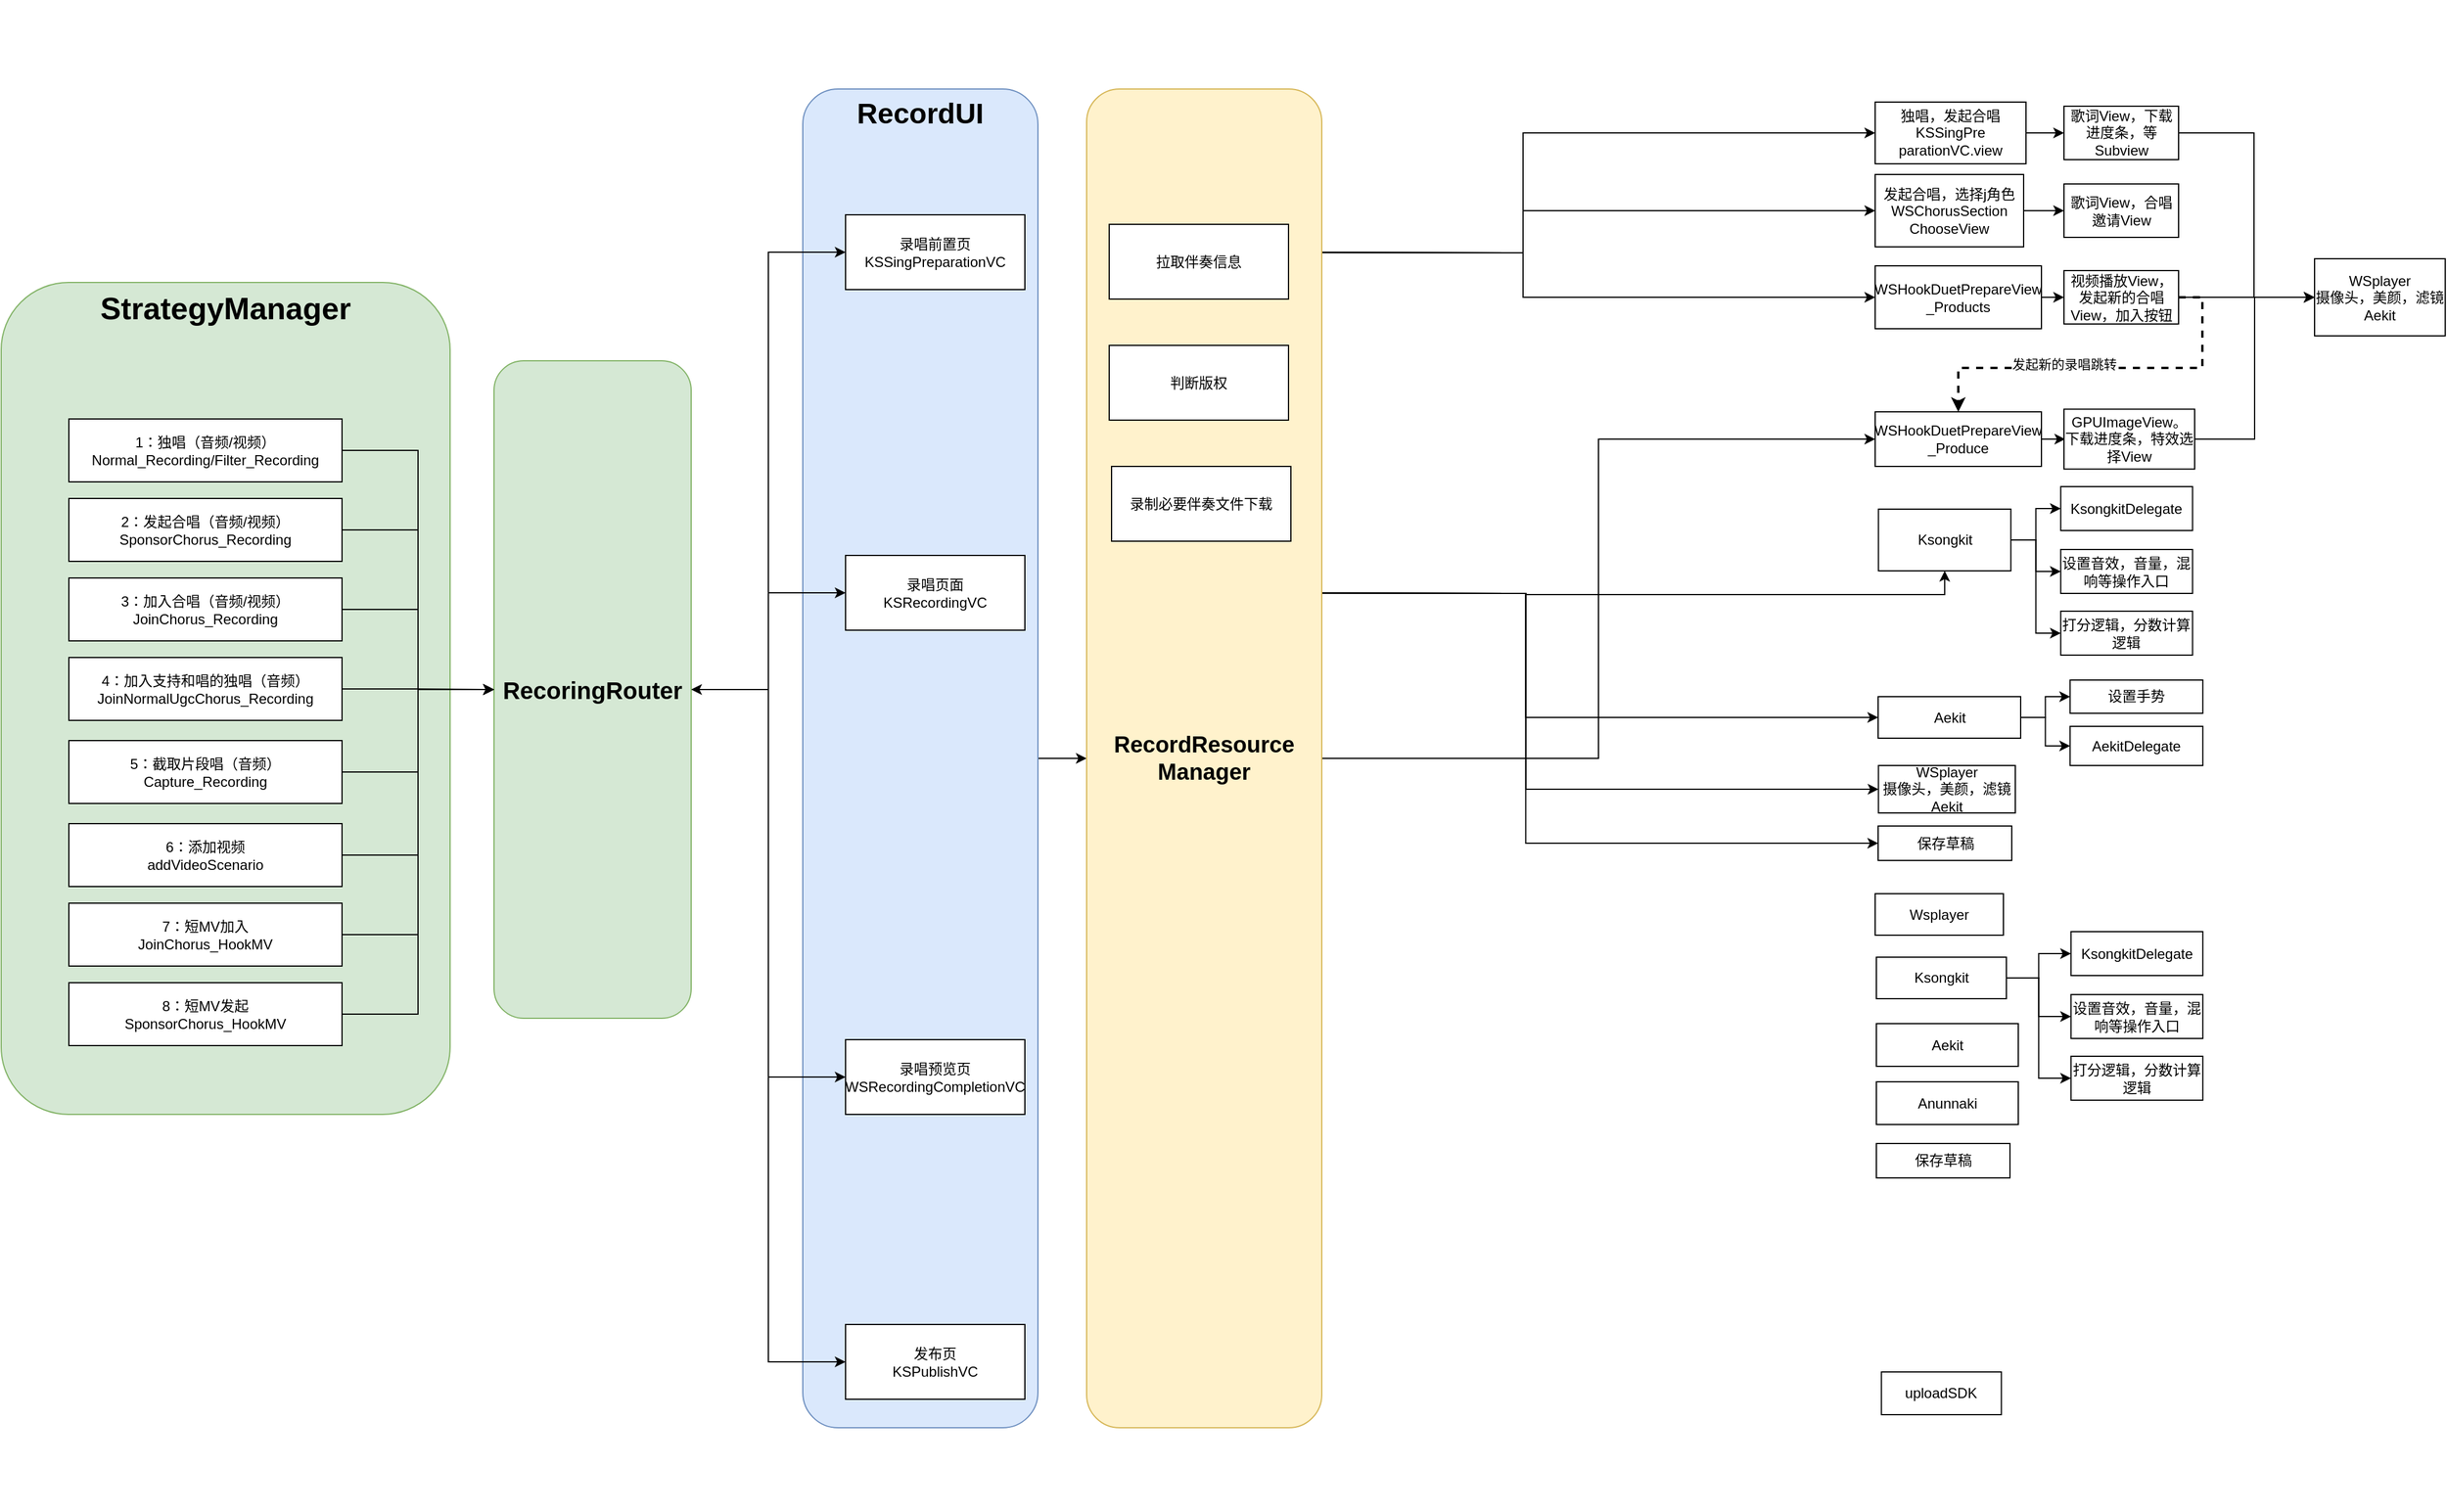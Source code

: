 <mxfile version="14.8.4" type="github">
  <diagram id="AZSGmnTD27FDiJ8ZZ5N1" name="Page-1">
    <mxGraphModel dx="2866" dy="1554" grid="0" gridSize="10" guides="1" tooltips="1" connect="1" arrows="1" fold="1" page="0" pageScale="1" pageWidth="827" pageHeight="1169" math="0" shadow="0">
      <root>
        <mxCell id="0" />
        <mxCell id="1" parent="0" />
        <mxCell id="tynLuWOkbW0R-v78KJ2Y-123" style="edgeStyle=orthogonalEdgeStyle;rounded=0;orthogonalLoop=1;jettySize=auto;html=1;exitX=1;exitY=0.5;exitDx=0;exitDy=0;entryX=0;entryY=0.5;entryDx=0;entryDy=0;fontSize=19;startArrow=none;startFill=0;" edge="1" parent="1" source="tynLuWOkbW0R-v78KJ2Y-118" target="tynLuWOkbW0R-v78KJ2Y-120">
          <mxGeometry relative="1" as="geometry" />
        </mxCell>
        <mxCell id="tynLuWOkbW0R-v78KJ2Y-118" value="RecordUI" style="rounded=1;whiteSpace=wrap;html=1;verticalAlign=top;fillColor=#dae8fc;strokeColor=#6c8ebf;fontStyle=1;fontSize=24;" vertex="1" parent="1">
          <mxGeometry x="-65" y="-136" width="198" height="1128" as="geometry" />
        </mxCell>
        <mxCell id="tynLuWOkbW0R-v78KJ2Y-110" value="&lt;b&gt;&lt;font style=&quot;font-size: 26px&quot;&gt;StrategyManager&lt;/font&gt;&lt;/b&gt;" style="rounded=1;whiteSpace=wrap;html=1;verticalAlign=top;fillColor=#d5e8d4;strokeColor=#82b366;" vertex="1" parent="1">
          <mxGeometry x="-740" y="27" width="378" height="701" as="geometry" />
        </mxCell>
        <mxCell id="tynLuWOkbW0R-v78KJ2Y-112" style="edgeStyle=orthogonalEdgeStyle;rounded=0;orthogonalLoop=1;jettySize=auto;html=1;exitX=1;exitY=0.5;exitDx=0;exitDy=0;entryX=0;entryY=0.5;entryDx=0;entryDy=0;" edge="1" parent="1" source="tynLuWOkbW0R-v78KJ2Y-7" target="tynLuWOkbW0R-v78KJ2Y-11">
          <mxGeometry relative="1" as="geometry" />
        </mxCell>
        <mxCell id="tynLuWOkbW0R-v78KJ2Y-113" style="edgeStyle=orthogonalEdgeStyle;rounded=0;orthogonalLoop=1;jettySize=auto;html=1;exitX=1;exitY=0.5;exitDx=0;exitDy=0;" edge="1" parent="1" source="tynLuWOkbW0R-v78KJ2Y-7" target="tynLuWOkbW0R-v78KJ2Y-15">
          <mxGeometry relative="1" as="geometry" />
        </mxCell>
        <mxCell id="tynLuWOkbW0R-v78KJ2Y-114" style="edgeStyle=orthogonalEdgeStyle;rounded=0;orthogonalLoop=1;jettySize=auto;html=1;exitX=1;exitY=0.5;exitDx=0;exitDy=0;entryX=0;entryY=0.5;entryDx=0;entryDy=0;" edge="1" parent="1" source="tynLuWOkbW0R-v78KJ2Y-7" target="tynLuWOkbW0R-v78KJ2Y-24">
          <mxGeometry relative="1" as="geometry" />
        </mxCell>
        <mxCell id="tynLuWOkbW0R-v78KJ2Y-115" style="edgeStyle=orthogonalEdgeStyle;rounded=0;orthogonalLoop=1;jettySize=auto;html=1;exitX=1;exitY=0.5;exitDx=0;exitDy=0;entryX=0;entryY=0.5;entryDx=0;entryDy=0;startArrow=classic;startFill=1;" edge="1" parent="1" source="tynLuWOkbW0R-v78KJ2Y-7" target="tynLuWOkbW0R-v78KJ2Y-30">
          <mxGeometry relative="1" as="geometry" />
        </mxCell>
        <mxCell id="tynLuWOkbW0R-v78KJ2Y-7" value="&lt;b&gt;&lt;font style=&quot;font-size: 20px&quot;&gt;RecoringRouter&lt;/font&gt;&lt;/b&gt;" style="rounded=1;whiteSpace=wrap;html=1;fillColor=#d5e8d4;strokeColor=#82b366;" vertex="1" parent="1">
          <mxGeometry x="-325" y="93" width="166" height="554" as="geometry" />
        </mxCell>
        <mxCell id="tynLuWOkbW0R-v78KJ2Y-11" value="&lt;div&gt;录唱前置页&lt;/div&gt;&lt;div&gt;KSSingPreparationVC&lt;/div&gt;" style="rounded=0;whiteSpace=wrap;html=1;" vertex="1" parent="1">
          <mxGeometry x="-29" y="-30" width="151" height="63" as="geometry" />
        </mxCell>
        <mxCell id="tynLuWOkbW0R-v78KJ2Y-15" value="录唱页面&#xa;KSRecordingVC" style="rounded=0;whiteSpace=wrap;html=1;" vertex="1" parent="1">
          <mxGeometry x="-29" y="257" width="151" height="63" as="geometry" />
        </mxCell>
        <mxCell id="tynLuWOkbW0R-v78KJ2Y-24" value="录唱预览页&#xa;WSRecordingCompletionVC" style="rounded=0;whiteSpace=wrap;html=1;" vertex="1" parent="1">
          <mxGeometry x="-29" y="665" width="151" height="63" as="geometry" />
        </mxCell>
        <mxCell id="tynLuWOkbW0R-v78KJ2Y-30" value="发布页&#xa;KSPublishVC" style="rounded=0;whiteSpace=wrap;html=1;" vertex="1" parent="1">
          <mxGeometry x="-29" y="905" width="151" height="63" as="geometry" />
        </mxCell>
        <mxCell id="tynLuWOkbW0R-v78KJ2Y-31" style="edgeStyle=orthogonalEdgeStyle;rounded=0;orthogonalLoop=1;jettySize=auto;html=1;exitX=1;exitY=0.5;exitDx=0;exitDy=0;entryX=0;entryY=0.5;entryDx=0;entryDy=0;" edge="1" parent="1" target="tynLuWOkbW0R-v78KJ2Y-37">
          <mxGeometry relative="1" as="geometry">
            <mxPoint x="244" y="1.5" as="sourcePoint" />
          </mxGeometry>
        </mxCell>
        <mxCell id="tynLuWOkbW0R-v78KJ2Y-32" style="edgeStyle=orthogonalEdgeStyle;rounded=0;orthogonalLoop=1;jettySize=auto;html=1;exitX=1;exitY=0.5;exitDx=0;exitDy=0;entryX=0;entryY=0.5;entryDx=0;entryDy=0;" edge="1" parent="1" target="tynLuWOkbW0R-v78KJ2Y-39">
          <mxGeometry relative="1" as="geometry">
            <mxPoint x="244" y="1.5" as="sourcePoint" />
          </mxGeometry>
        </mxCell>
        <mxCell id="tynLuWOkbW0R-v78KJ2Y-33" style="edgeStyle=orthogonalEdgeStyle;rounded=0;orthogonalLoop=1;jettySize=auto;html=1;exitX=1;exitY=0.5;exitDx=0;exitDy=0;entryX=0;entryY=0.5;entryDx=0;entryDy=0;" edge="1" parent="1" target="tynLuWOkbW0R-v78KJ2Y-41">
          <mxGeometry relative="1" as="geometry">
            <mxPoint x="244" y="1.5" as="sourcePoint" />
          </mxGeometry>
        </mxCell>
        <mxCell id="tynLuWOkbW0R-v78KJ2Y-34" style="edgeStyle=orthogonalEdgeStyle;rounded=0;orthogonalLoop=1;jettySize=auto;html=1;exitX=1;exitY=0.5;exitDx=0;exitDy=0;entryX=0;entryY=0.5;entryDx=0;entryDy=0;startArrow=none;" edge="1" parent="1" source="tynLuWOkbW0R-v78KJ2Y-120" target="tynLuWOkbW0R-v78KJ2Y-43">
          <mxGeometry relative="1" as="geometry">
            <mxPoint x="244" y="1.5" as="sourcePoint" />
          </mxGeometry>
        </mxCell>
        <mxCell id="tynLuWOkbW0R-v78KJ2Y-36" value="" style="edgeStyle=orthogonalEdgeStyle;rounded=0;orthogonalLoop=1;jettySize=auto;html=1;" edge="1" parent="1" source="tynLuWOkbW0R-v78KJ2Y-37" target="tynLuWOkbW0R-v78KJ2Y-70">
          <mxGeometry relative="1" as="geometry" />
        </mxCell>
        <mxCell id="tynLuWOkbW0R-v78KJ2Y-37" value="&lt;span&gt;独唱，发起合唱&lt;br&gt;KSSingPre&lt;br&gt;parationVC.view&lt;/span&gt;" style="whiteSpace=wrap;html=1;" vertex="1" parent="1">
          <mxGeometry x="838" y="-125" width="127" height="52" as="geometry" />
        </mxCell>
        <mxCell id="tynLuWOkbW0R-v78KJ2Y-38" value="" style="edgeStyle=orthogonalEdgeStyle;rounded=0;orthogonalLoop=1;jettySize=auto;html=1;" edge="1" parent="1" source="tynLuWOkbW0R-v78KJ2Y-39" target="tynLuWOkbW0R-v78KJ2Y-71">
          <mxGeometry relative="1" as="geometry" />
        </mxCell>
        <mxCell id="tynLuWOkbW0R-v78KJ2Y-39" value="发起合唱，选择j角色&lt;br&gt;WSChorusSection&lt;br&gt;ChooseView" style="whiteSpace=wrap;html=1;" vertex="1" parent="1">
          <mxGeometry x="838" y="-64" width="125" height="61" as="geometry" />
        </mxCell>
        <mxCell id="tynLuWOkbW0R-v78KJ2Y-40" style="edgeStyle=orthogonalEdgeStyle;rounded=0;orthogonalLoop=1;jettySize=auto;html=1;exitX=1;exitY=0.5;exitDx=0;exitDy=0;entryX=0;entryY=0.5;entryDx=0;entryDy=0;" edge="1" parent="1" source="tynLuWOkbW0R-v78KJ2Y-41" target="tynLuWOkbW0R-v78KJ2Y-75">
          <mxGeometry relative="1" as="geometry" />
        </mxCell>
        <mxCell id="tynLuWOkbW0R-v78KJ2Y-41" value="WSHookDuetPrepareView&lt;br&gt;_Products" style="rounded=0;whiteSpace=wrap;html=1;" vertex="1" parent="1">
          <mxGeometry x="838" y="13" width="140" height="53" as="geometry" />
        </mxCell>
        <mxCell id="tynLuWOkbW0R-v78KJ2Y-42" value="" style="edgeStyle=orthogonalEdgeStyle;rounded=0;orthogonalLoop=1;jettySize=auto;html=1;" edge="1" parent="1" source="tynLuWOkbW0R-v78KJ2Y-43" target="tynLuWOkbW0R-v78KJ2Y-77">
          <mxGeometry relative="1" as="geometry" />
        </mxCell>
        <mxCell id="tynLuWOkbW0R-v78KJ2Y-43" value="WSHookDuetPrepareView&lt;br&gt;_Produce" style="rounded=0;whiteSpace=wrap;html=1;" vertex="1" parent="1">
          <mxGeometry x="838" y="136" width="140" height="46" as="geometry" />
        </mxCell>
        <mxCell id="tynLuWOkbW0R-v78KJ2Y-44" style="edgeStyle=orthogonalEdgeStyle;rounded=0;orthogonalLoop=1;jettySize=auto;html=1;exitX=0.5;exitY=1;exitDx=0;exitDy=0;" edge="1" parent="1" source="tynLuWOkbW0R-v78KJ2Y-41" target="tynLuWOkbW0R-v78KJ2Y-41">
          <mxGeometry relative="1" as="geometry" />
        </mxCell>
        <mxCell id="tynLuWOkbW0R-v78KJ2Y-45" value="" style="edgeStyle=orthogonalEdgeStyle;rounded=0;orthogonalLoop=1;jettySize=auto;html=1;strokeWidth=1;" edge="1" parent="1" target="tynLuWOkbW0R-v78KJ2Y-82">
          <mxGeometry relative="1" as="geometry">
            <mxPoint x="246" y="288.5" as="sourcePoint" />
          </mxGeometry>
        </mxCell>
        <mxCell id="tynLuWOkbW0R-v78KJ2Y-46" style="edgeStyle=orthogonalEdgeStyle;rounded=0;orthogonalLoop=1;jettySize=auto;html=1;exitX=1;exitY=0.5;exitDx=0;exitDy=0;entryX=0;entryY=0.5;entryDx=0;entryDy=0;strokeWidth=1;" edge="1" parent="1" target="tynLuWOkbW0R-v78KJ2Y-85">
          <mxGeometry relative="1" as="geometry">
            <mxPoint x="246" y="288.5" as="sourcePoint" />
          </mxGeometry>
        </mxCell>
        <mxCell id="tynLuWOkbW0R-v78KJ2Y-47" style="edgeStyle=orthogonalEdgeStyle;rounded=0;orthogonalLoop=1;jettySize=auto;html=1;exitX=1;exitY=0.5;exitDx=0;exitDy=0;entryX=0;entryY=0.5;entryDx=0;entryDy=0;strokeWidth=1;" edge="1" parent="1" target="tynLuWOkbW0R-v78KJ2Y-101">
          <mxGeometry relative="1" as="geometry">
            <mxPoint x="246" y="288.5" as="sourcePoint" />
          </mxGeometry>
        </mxCell>
        <mxCell id="tynLuWOkbW0R-v78KJ2Y-48" style="edgeStyle=orthogonalEdgeStyle;rounded=0;orthogonalLoop=1;jettySize=auto;html=1;exitX=1;exitY=0.5;exitDx=0;exitDy=0;entryX=0;entryY=0.5;entryDx=0;entryDy=0;strokeWidth=1;" edge="1" parent="1" target="tynLuWOkbW0R-v78KJ2Y-102">
          <mxGeometry relative="1" as="geometry">
            <mxPoint x="246" y="288.5" as="sourcePoint" />
          </mxGeometry>
        </mxCell>
        <mxCell id="tynLuWOkbW0R-v78KJ2Y-50" style="edgeStyle=orthogonalEdgeStyle;rounded=0;orthogonalLoop=1;jettySize=auto;html=1;entryX=0;entryY=0.5;entryDx=0;entryDy=0;" edge="1" parent="1" source="tynLuWOkbW0R-v78KJ2Y-61" target="tynLuWOkbW0R-v78KJ2Y-7">
          <mxGeometry relative="1" as="geometry" />
        </mxCell>
        <mxCell id="tynLuWOkbW0R-v78KJ2Y-51" style="edgeStyle=orthogonalEdgeStyle;rounded=0;orthogonalLoop=1;jettySize=auto;html=1;exitX=1;exitY=0.5;exitDx=0;exitDy=0;entryX=0;entryY=0.5;entryDx=0;entryDy=0;" edge="1" parent="1" source="tynLuWOkbW0R-v78KJ2Y-62" target="tynLuWOkbW0R-v78KJ2Y-7">
          <mxGeometry relative="1" as="geometry" />
        </mxCell>
        <mxCell id="tynLuWOkbW0R-v78KJ2Y-52" style="edgeStyle=orthogonalEdgeStyle;rounded=0;orthogonalLoop=1;jettySize=auto;html=1;exitX=1;exitY=0.5;exitDx=0;exitDy=0;entryX=0;entryY=0.5;entryDx=0;entryDy=0;" edge="1" parent="1" source="tynLuWOkbW0R-v78KJ2Y-63" target="tynLuWOkbW0R-v78KJ2Y-7">
          <mxGeometry relative="1" as="geometry" />
        </mxCell>
        <mxCell id="tynLuWOkbW0R-v78KJ2Y-53" style="edgeStyle=orthogonalEdgeStyle;rounded=0;orthogonalLoop=1;jettySize=auto;html=1;exitX=1;exitY=0.5;exitDx=0;exitDy=0;entryX=0;entryY=0.5;entryDx=0;entryDy=0;" edge="1" parent="1" source="tynLuWOkbW0R-v78KJ2Y-64" target="tynLuWOkbW0R-v78KJ2Y-7">
          <mxGeometry relative="1" as="geometry" />
        </mxCell>
        <mxCell id="tynLuWOkbW0R-v78KJ2Y-54" style="edgeStyle=orthogonalEdgeStyle;rounded=0;orthogonalLoop=1;jettySize=auto;html=1;entryX=0;entryY=0.5;entryDx=0;entryDy=0;" edge="1" parent="1" source="tynLuWOkbW0R-v78KJ2Y-65" target="tynLuWOkbW0R-v78KJ2Y-7">
          <mxGeometry relative="1" as="geometry">
            <mxPoint x="291" y="250" as="targetPoint" />
          </mxGeometry>
        </mxCell>
        <mxCell id="tynLuWOkbW0R-v78KJ2Y-55" style="edgeStyle=orthogonalEdgeStyle;rounded=0;orthogonalLoop=1;jettySize=auto;html=1;exitX=1;exitY=0.5;exitDx=0;exitDy=0;entryX=0;entryY=0.5;entryDx=0;entryDy=0;" edge="1" parent="1" source="tynLuWOkbW0R-v78KJ2Y-66" target="tynLuWOkbW0R-v78KJ2Y-7">
          <mxGeometry relative="1" as="geometry" />
        </mxCell>
        <mxCell id="tynLuWOkbW0R-v78KJ2Y-56" style="edgeStyle=orthogonalEdgeStyle;rounded=0;orthogonalLoop=1;jettySize=auto;html=1;exitX=1;exitY=0.5;exitDx=0;exitDy=0;entryX=0;entryY=0.5;entryDx=0;entryDy=0;" edge="1" parent="1" source="tynLuWOkbW0R-v78KJ2Y-67" target="tynLuWOkbW0R-v78KJ2Y-7">
          <mxGeometry relative="1" as="geometry" />
        </mxCell>
        <mxCell id="tynLuWOkbW0R-v78KJ2Y-57" style="edgeStyle=orthogonalEdgeStyle;rounded=0;orthogonalLoop=1;jettySize=auto;html=1;exitX=1;exitY=0.5;exitDx=0;exitDy=0;entryX=0;entryY=0.5;entryDx=0;entryDy=0;" edge="1" parent="1" source="tynLuWOkbW0R-v78KJ2Y-68" target="tynLuWOkbW0R-v78KJ2Y-7">
          <mxGeometry relative="1" as="geometry" />
        </mxCell>
        <mxCell id="tynLuWOkbW0R-v78KJ2Y-58" value="" style="group" vertex="1" connectable="0" parent="1">
          <mxGeometry x="-683" y="86" width="230" height="584" as="geometry" />
        </mxCell>
        <mxCell id="tynLuWOkbW0R-v78KJ2Y-59" value="" style="group" vertex="1" connectable="0" parent="tynLuWOkbW0R-v78KJ2Y-58">
          <mxGeometry y="56" width="230" height="528" as="geometry" />
        </mxCell>
        <mxCell id="tynLuWOkbW0R-v78KJ2Y-60" value="" style="group" vertex="1" connectable="0" parent="tynLuWOkbW0R-v78KJ2Y-59">
          <mxGeometry width="230" height="528" as="geometry" />
        </mxCell>
        <mxCell id="tynLuWOkbW0R-v78KJ2Y-61" value="1：独唱（音频/视频）&#xa;Normal_Recording/Filter_Recording" style="rounded=0;whiteSpace=wrap;html=1;" vertex="1" parent="tynLuWOkbW0R-v78KJ2Y-60">
          <mxGeometry width="230" height="53" as="geometry" />
        </mxCell>
        <mxCell id="tynLuWOkbW0R-v78KJ2Y-62" value="&lt;div&gt;2：发起合唱（音频/视频）&lt;/div&gt;&lt;div&gt;SponsorChorus_Recording&lt;/div&gt;" style="rounded=0;whiteSpace=wrap;html=1;" vertex="1" parent="tynLuWOkbW0R-v78KJ2Y-60">
          <mxGeometry y="67" width="230" height="53" as="geometry" />
        </mxCell>
        <mxCell id="tynLuWOkbW0R-v78KJ2Y-63" value="&lt;div&gt;3：加入合唱（音频/视频）&lt;/div&gt;&lt;div&gt;JoinChorus_Recording&lt;/div&gt;" style="rounded=0;whiteSpace=wrap;html=1;" vertex="1" parent="tynLuWOkbW0R-v78KJ2Y-60">
          <mxGeometry y="134" width="230" height="53" as="geometry" />
        </mxCell>
        <mxCell id="tynLuWOkbW0R-v78KJ2Y-64" value="&lt;div&gt;4：加入支持和唱的独唱（音频）&lt;/div&gt;&lt;div&gt;JoinNormalUgcChorus_Recording&lt;/div&gt;" style="rounded=0;whiteSpace=wrap;html=1;" vertex="1" parent="tynLuWOkbW0R-v78KJ2Y-60">
          <mxGeometry y="201" width="230" height="53" as="geometry" />
        </mxCell>
        <mxCell id="tynLuWOkbW0R-v78KJ2Y-65" value="&lt;div&gt;5：截取片段唱（音频）&lt;/div&gt;&lt;div&gt;Capture_Recording&lt;/div&gt;" style="rounded=0;whiteSpace=wrap;html=1;" vertex="1" parent="tynLuWOkbW0R-v78KJ2Y-60">
          <mxGeometry y="271" width="230" height="53" as="geometry" />
        </mxCell>
        <mxCell id="tynLuWOkbW0R-v78KJ2Y-66" value="&lt;div&gt;6：添加视频&lt;/div&gt;&lt;div&gt;addVideoScenario&lt;/div&gt;" style="rounded=0;whiteSpace=wrap;html=1;" vertex="1" parent="tynLuWOkbW0R-v78KJ2Y-60">
          <mxGeometry y="341" width="230" height="53" as="geometry" />
        </mxCell>
        <mxCell id="tynLuWOkbW0R-v78KJ2Y-67" value="&lt;div&gt;7：短MV加入&lt;/div&gt;&lt;div&gt;JoinChorus_HookMV&lt;/div&gt;" style="rounded=0;whiteSpace=wrap;html=1;" vertex="1" parent="tynLuWOkbW0R-v78KJ2Y-60">
          <mxGeometry y="408" width="230" height="53" as="geometry" />
        </mxCell>
        <mxCell id="tynLuWOkbW0R-v78KJ2Y-68" value="&lt;div&gt;8：短MV发起&lt;/div&gt;&lt;div&gt;SponsorChorus_HookMV&lt;/div&gt;" style="rounded=0;whiteSpace=wrap;html=1;" vertex="1" parent="tynLuWOkbW0R-v78KJ2Y-60">
          <mxGeometry y="475" width="230" height="53" as="geometry" />
        </mxCell>
        <mxCell id="tynLuWOkbW0R-v78KJ2Y-69" style="edgeStyle=orthogonalEdgeStyle;rounded=0;orthogonalLoop=1;jettySize=auto;html=1;exitX=1;exitY=0.5;exitDx=0;exitDy=0;entryX=0;entryY=0.5;entryDx=0;entryDy=0;strokeWidth=1;" edge="1" parent="1" source="tynLuWOkbW0R-v78KJ2Y-70" target="tynLuWOkbW0R-v78KJ2Y-78">
          <mxGeometry relative="1" as="geometry">
            <Array as="points">
              <mxPoint x="1157" y="-99" />
              <mxPoint x="1157" y="39" />
            </Array>
          </mxGeometry>
        </mxCell>
        <mxCell id="tynLuWOkbW0R-v78KJ2Y-70" value="歌词View，下载进度条，等Subview" style="whiteSpace=wrap;html=1;" vertex="1" parent="1">
          <mxGeometry x="997" y="-121.5" width="96.5" height="45" as="geometry" />
        </mxCell>
        <mxCell id="tynLuWOkbW0R-v78KJ2Y-71" value="歌词View，合唱邀请View" style="whiteSpace=wrap;html=1;" vertex="1" parent="1">
          <mxGeometry x="997" y="-56" width="96.5" height="45" as="geometry" />
        </mxCell>
        <mxCell id="tynLuWOkbW0R-v78KJ2Y-72" style="edgeStyle=orthogonalEdgeStyle;rounded=0;orthogonalLoop=1;jettySize=auto;html=1;exitX=1;exitY=0.5;exitDx=0;exitDy=0;entryX=0.5;entryY=0;entryDx=0;entryDy=0;dashed=1;strokeWidth=2;" edge="1" parent="1" source="tynLuWOkbW0R-v78KJ2Y-75" target="tynLuWOkbW0R-v78KJ2Y-43">
          <mxGeometry relative="1" as="geometry" />
        </mxCell>
        <mxCell id="tynLuWOkbW0R-v78KJ2Y-73" value="发起新的录唱跳转" style="edgeLabel;html=1;align=center;verticalAlign=middle;resizable=0;points=[];" vertex="1" connectable="0" parent="tynLuWOkbW0R-v78KJ2Y-72">
          <mxGeometry x="-0.137" y="1" relative="1" as="geometry">
            <mxPoint x="-57" y="-4" as="offset" />
          </mxGeometry>
        </mxCell>
        <mxCell id="tynLuWOkbW0R-v78KJ2Y-74" style="edgeStyle=orthogonalEdgeStyle;rounded=0;orthogonalLoop=1;jettySize=auto;html=1;exitX=1;exitY=0.5;exitDx=0;exitDy=0;entryX=0;entryY=0.5;entryDx=0;entryDy=0;strokeWidth=1;" edge="1" parent="1" source="tynLuWOkbW0R-v78KJ2Y-75" target="tynLuWOkbW0R-v78KJ2Y-78">
          <mxGeometry relative="1" as="geometry" />
        </mxCell>
        <mxCell id="tynLuWOkbW0R-v78KJ2Y-75" value="视频播放View，发起新的合唱View，加入按钮" style="whiteSpace=wrap;html=1;" vertex="1" parent="1">
          <mxGeometry x="997" y="17" width="96.5" height="45" as="geometry" />
        </mxCell>
        <mxCell id="tynLuWOkbW0R-v78KJ2Y-76" style="edgeStyle=orthogonalEdgeStyle;rounded=0;orthogonalLoop=1;jettySize=auto;html=1;exitX=1;exitY=0.5;exitDx=0;exitDy=0;entryX=0;entryY=0.5;entryDx=0;entryDy=0;strokeWidth=1;" edge="1" parent="1" source="tynLuWOkbW0R-v78KJ2Y-77" target="tynLuWOkbW0R-v78KJ2Y-78">
          <mxGeometry relative="1" as="geometry" />
        </mxCell>
        <mxCell id="tynLuWOkbW0R-v78KJ2Y-77" value="GPUImageView。下载进度条，特效选择View" style="whiteSpace=wrap;html=1;rounded=0;" vertex="1" parent="1">
          <mxGeometry x="997" y="133.75" width="110" height="50.5" as="geometry" />
        </mxCell>
        <mxCell id="tynLuWOkbW0R-v78KJ2Y-78" value="WSplayer&lt;br&gt;摄像头，美颜，滤镜&lt;br&gt;Aekit" style="whiteSpace=wrap;html=1;" vertex="1" parent="1">
          <mxGeometry x="1208" y="7" width="110" height="65" as="geometry" />
        </mxCell>
        <mxCell id="tynLuWOkbW0R-v78KJ2Y-79" value="" style="edgeStyle=orthogonalEdgeStyle;rounded=0;orthogonalLoop=1;jettySize=auto;html=1;strokeWidth=1;" edge="1" parent="1" source="tynLuWOkbW0R-v78KJ2Y-82" target="tynLuWOkbW0R-v78KJ2Y-86">
          <mxGeometry relative="1" as="geometry" />
        </mxCell>
        <mxCell id="tynLuWOkbW0R-v78KJ2Y-80" style="edgeStyle=orthogonalEdgeStyle;rounded=0;orthogonalLoop=1;jettySize=auto;html=1;exitX=1;exitY=0.5;exitDx=0;exitDy=0;entryX=0;entryY=0.5;entryDx=0;entryDy=0;strokeWidth=1;" edge="1" parent="1" source="tynLuWOkbW0R-v78KJ2Y-82" target="tynLuWOkbW0R-v78KJ2Y-88">
          <mxGeometry relative="1" as="geometry" />
        </mxCell>
        <mxCell id="tynLuWOkbW0R-v78KJ2Y-81" style="edgeStyle=orthogonalEdgeStyle;rounded=0;orthogonalLoop=1;jettySize=auto;html=1;exitX=1;exitY=0.5;exitDx=0;exitDy=0;entryX=0;entryY=0.5;entryDx=0;entryDy=0;strokeWidth=1;" edge="1" parent="1" source="tynLuWOkbW0R-v78KJ2Y-82" target="tynLuWOkbW0R-v78KJ2Y-90">
          <mxGeometry relative="1" as="geometry" />
        </mxCell>
        <mxCell id="tynLuWOkbW0R-v78KJ2Y-82" value="Ksongkit" style="whiteSpace=wrap;html=1;" vertex="1" parent="1">
          <mxGeometry x="840.75" y="218" width="111.5" height="52" as="geometry" />
        </mxCell>
        <mxCell id="tynLuWOkbW0R-v78KJ2Y-83" value="" style="edgeStyle=orthogonalEdgeStyle;rounded=0;orthogonalLoop=1;jettySize=auto;html=1;strokeWidth=1;" edge="1" parent="1" source="tynLuWOkbW0R-v78KJ2Y-85" target="tynLuWOkbW0R-v78KJ2Y-87">
          <mxGeometry relative="1" as="geometry" />
        </mxCell>
        <mxCell id="tynLuWOkbW0R-v78KJ2Y-84" style="edgeStyle=orthogonalEdgeStyle;rounded=0;orthogonalLoop=1;jettySize=auto;html=1;exitX=1;exitY=0.5;exitDx=0;exitDy=0;entryX=0;entryY=0.5;entryDx=0;entryDy=0;strokeWidth=1;" edge="1" parent="1" source="tynLuWOkbW0R-v78KJ2Y-85" target="tynLuWOkbW0R-v78KJ2Y-89">
          <mxGeometry relative="1" as="geometry" />
        </mxCell>
        <mxCell id="tynLuWOkbW0R-v78KJ2Y-85" value="Aekit" style="whiteSpace=wrap;html=1;" vertex="1" parent="1">
          <mxGeometry x="840.5" y="376" width="120" height="35" as="geometry" />
        </mxCell>
        <mxCell id="tynLuWOkbW0R-v78KJ2Y-86" value="KsongkitDelegate" style="whiteSpace=wrap;html=1;" vertex="1" parent="1">
          <mxGeometry x="994.25" y="199" width="111" height="37" as="geometry" />
        </mxCell>
        <mxCell id="tynLuWOkbW0R-v78KJ2Y-87" value="AekitDelegate" style="whiteSpace=wrap;html=1;" vertex="1" parent="1">
          <mxGeometry x="1002.13" y="401" width="111.75" height="33" as="geometry" />
        </mxCell>
        <mxCell id="tynLuWOkbW0R-v78KJ2Y-88" value="设置音效，音量，混响等操作入口" style="whiteSpace=wrap;html=1;" vertex="1" parent="1">
          <mxGeometry x="994.25" y="252" width="111" height="37" as="geometry" />
        </mxCell>
        <mxCell id="tynLuWOkbW0R-v78KJ2Y-89" value="设置手势" style="whiteSpace=wrap;html=1;" vertex="1" parent="1">
          <mxGeometry x="1002.13" y="362" width="111.75" height="28" as="geometry" />
        </mxCell>
        <mxCell id="tynLuWOkbW0R-v78KJ2Y-90" value="打分逻辑，分数计算逻辑" style="whiteSpace=wrap;html=1;" vertex="1" parent="1">
          <mxGeometry x="994.25" y="304" width="111" height="37" as="geometry" />
        </mxCell>
        <mxCell id="tynLuWOkbW0R-v78KJ2Y-91" value="Aekit" style="whiteSpace=wrap;html=1;" vertex="1" parent="1">
          <mxGeometry x="839" y="651.5" width="119.5" height="36" as="geometry" />
        </mxCell>
        <mxCell id="tynLuWOkbW0R-v78KJ2Y-92" value="Anunnaki" style="whiteSpace=wrap;html=1;" vertex="1" parent="1">
          <mxGeometry x="839" y="700.5" width="119.5" height="36" as="geometry" />
        </mxCell>
        <mxCell id="tynLuWOkbW0R-v78KJ2Y-94" value="" style="edgeStyle=orthogonalEdgeStyle;rounded=0;orthogonalLoop=1;jettySize=auto;html=1;strokeWidth=1;" edge="1" parent="1" source="tynLuWOkbW0R-v78KJ2Y-97" target="tynLuWOkbW0R-v78KJ2Y-98">
          <mxGeometry relative="1" as="geometry" />
        </mxCell>
        <mxCell id="tynLuWOkbW0R-v78KJ2Y-95" style="edgeStyle=orthogonalEdgeStyle;rounded=0;orthogonalLoop=1;jettySize=auto;html=1;exitX=1;exitY=0.5;exitDx=0;exitDy=0;entryX=0;entryY=0.5;entryDx=0;entryDy=0;strokeWidth=1;" edge="1" parent="1" source="tynLuWOkbW0R-v78KJ2Y-97" target="tynLuWOkbW0R-v78KJ2Y-99">
          <mxGeometry relative="1" as="geometry" />
        </mxCell>
        <mxCell id="tynLuWOkbW0R-v78KJ2Y-96" style="edgeStyle=orthogonalEdgeStyle;rounded=0;orthogonalLoop=1;jettySize=auto;html=1;exitX=1;exitY=0.5;exitDx=0;exitDy=0;entryX=0;entryY=0.5;entryDx=0;entryDy=0;strokeWidth=1;" edge="1" parent="1" source="tynLuWOkbW0R-v78KJ2Y-97" target="tynLuWOkbW0R-v78KJ2Y-100">
          <mxGeometry relative="1" as="geometry" />
        </mxCell>
        <mxCell id="tynLuWOkbW0R-v78KJ2Y-97" value="Ksongkit" style="whiteSpace=wrap;html=1;" vertex="1" parent="1">
          <mxGeometry x="839" y="595.5" width="109.5" height="35" as="geometry" />
        </mxCell>
        <mxCell id="tynLuWOkbW0R-v78KJ2Y-98" value="KsongkitDelegate" style="whiteSpace=wrap;html=1;" vertex="1" parent="1">
          <mxGeometry x="1002.88" y="574" width="111" height="37" as="geometry" />
        </mxCell>
        <mxCell id="tynLuWOkbW0R-v78KJ2Y-99" value="设置音效，音量，混响等操作入口" style="whiteSpace=wrap;html=1;" vertex="1" parent="1">
          <mxGeometry x="1002.88" y="627" width="111" height="37" as="geometry" />
        </mxCell>
        <mxCell id="tynLuWOkbW0R-v78KJ2Y-100" value="打分逻辑，分数计算逻辑" style="whiteSpace=wrap;html=1;" vertex="1" parent="1">
          <mxGeometry x="1002.88" y="679" width="111" height="37" as="geometry" />
        </mxCell>
        <mxCell id="tynLuWOkbW0R-v78KJ2Y-101" value="WSplayer&lt;br&gt;摄像头，美颜，滤镜&lt;br&gt;Aekit" style="whiteSpace=wrap;html=1;" vertex="1" parent="1">
          <mxGeometry x="840.75" y="434" width="115.25" height="40" as="geometry" />
        </mxCell>
        <mxCell id="tynLuWOkbW0R-v78KJ2Y-102" value="保存草稿" style="whiteSpace=wrap;html=1;" vertex="1" parent="1">
          <mxGeometry x="840.5" y="485" width="112.5" height="29" as="geometry" />
        </mxCell>
        <mxCell id="tynLuWOkbW0R-v78KJ2Y-103" value="保存草稿" style="whiteSpace=wrap;html=1;" vertex="1" parent="1">
          <mxGeometry x="839" y="752.5" width="112.5" height="29" as="geometry" />
        </mxCell>
        <mxCell id="tynLuWOkbW0R-v78KJ2Y-104" value="uploadSDK" style="rounded=0;whiteSpace=wrap;html=1;" vertex="1" parent="1">
          <mxGeometry x="843.25" y="945" width="101" height="36" as="geometry" />
        </mxCell>
        <mxCell id="tynLuWOkbW0R-v78KJ2Y-105" value="Wsplayer" style="whiteSpace=wrap;html=1;" vertex="1" parent="1">
          <mxGeometry x="838" y="542" width="108" height="35" as="geometry" />
        </mxCell>
        <mxCell id="tynLuWOkbW0R-v78KJ2Y-106" value="&amp;nbsp;&amp;nbsp;" style="text;html=1;align=center;verticalAlign=middle;resizable=0;points=[];autosize=1;strokeColor=none;" vertex="1" parent="1">
          <mxGeometry x="972" y="988" width="17" height="18" as="geometry" />
        </mxCell>
        <mxCell id="tynLuWOkbW0R-v78KJ2Y-107" value="&amp;nbsp;&amp;nbsp;" style="text;html=1;align=center;verticalAlign=middle;resizable=0;points=[];autosize=1;strokeColor=none;" vertex="1" parent="1">
          <mxGeometry x="-572" y="1044" width="17" height="18" as="geometry" />
        </mxCell>
        <mxCell id="tynLuWOkbW0R-v78KJ2Y-108" value="&amp;nbsp;&amp;nbsp;" style="text;html=1;align=center;verticalAlign=middle;resizable=0;points=[];autosize=1;strokeColor=none;" vertex="1" parent="1">
          <mxGeometry x="972" y="-211" width="17" height="18" as="geometry" />
        </mxCell>
        <mxCell id="tynLuWOkbW0R-v78KJ2Y-109" value="&amp;nbsp;&amp;nbsp;" style="text;html=1;align=center;verticalAlign=middle;resizable=0;points=[];autosize=1;strokeColor=none;" vertex="1" parent="1">
          <mxGeometry x="-572" y="-211" width="17" height="18" as="geometry" />
        </mxCell>
        <mxCell id="tynLuWOkbW0R-v78KJ2Y-120" value="RecordResource&lt;br&gt;Manager" style="rounded=1;whiteSpace=wrap;html=1;verticalAlign=middle;arcSize=14;fillColor=#fff2cc;strokeColor=#d6b656;fontStyle=1;fontSize=19;" vertex="1" parent="1">
          <mxGeometry x="174" y="-136" width="198" height="1128" as="geometry" />
        </mxCell>
        <mxCell id="tynLuWOkbW0R-v78KJ2Y-124" value="拉取伴奏信息" style="rounded=0;whiteSpace=wrap;html=1;" vertex="1" parent="1">
          <mxGeometry x="193" y="-22" width="151" height="63" as="geometry" />
        </mxCell>
        <mxCell id="tynLuWOkbW0R-v78KJ2Y-125" value="判断版权" style="rounded=0;whiteSpace=wrap;html=1;" vertex="1" parent="1">
          <mxGeometry x="193" y="80" width="151" height="63" as="geometry" />
        </mxCell>
        <mxCell id="tynLuWOkbW0R-v78KJ2Y-126" value="录制必要伴奏文件下载" style="rounded=0;whiteSpace=wrap;html=1;" vertex="1" parent="1">
          <mxGeometry x="195" y="182" width="151" height="63" as="geometry" />
        </mxCell>
      </root>
    </mxGraphModel>
  </diagram>
</mxfile>
